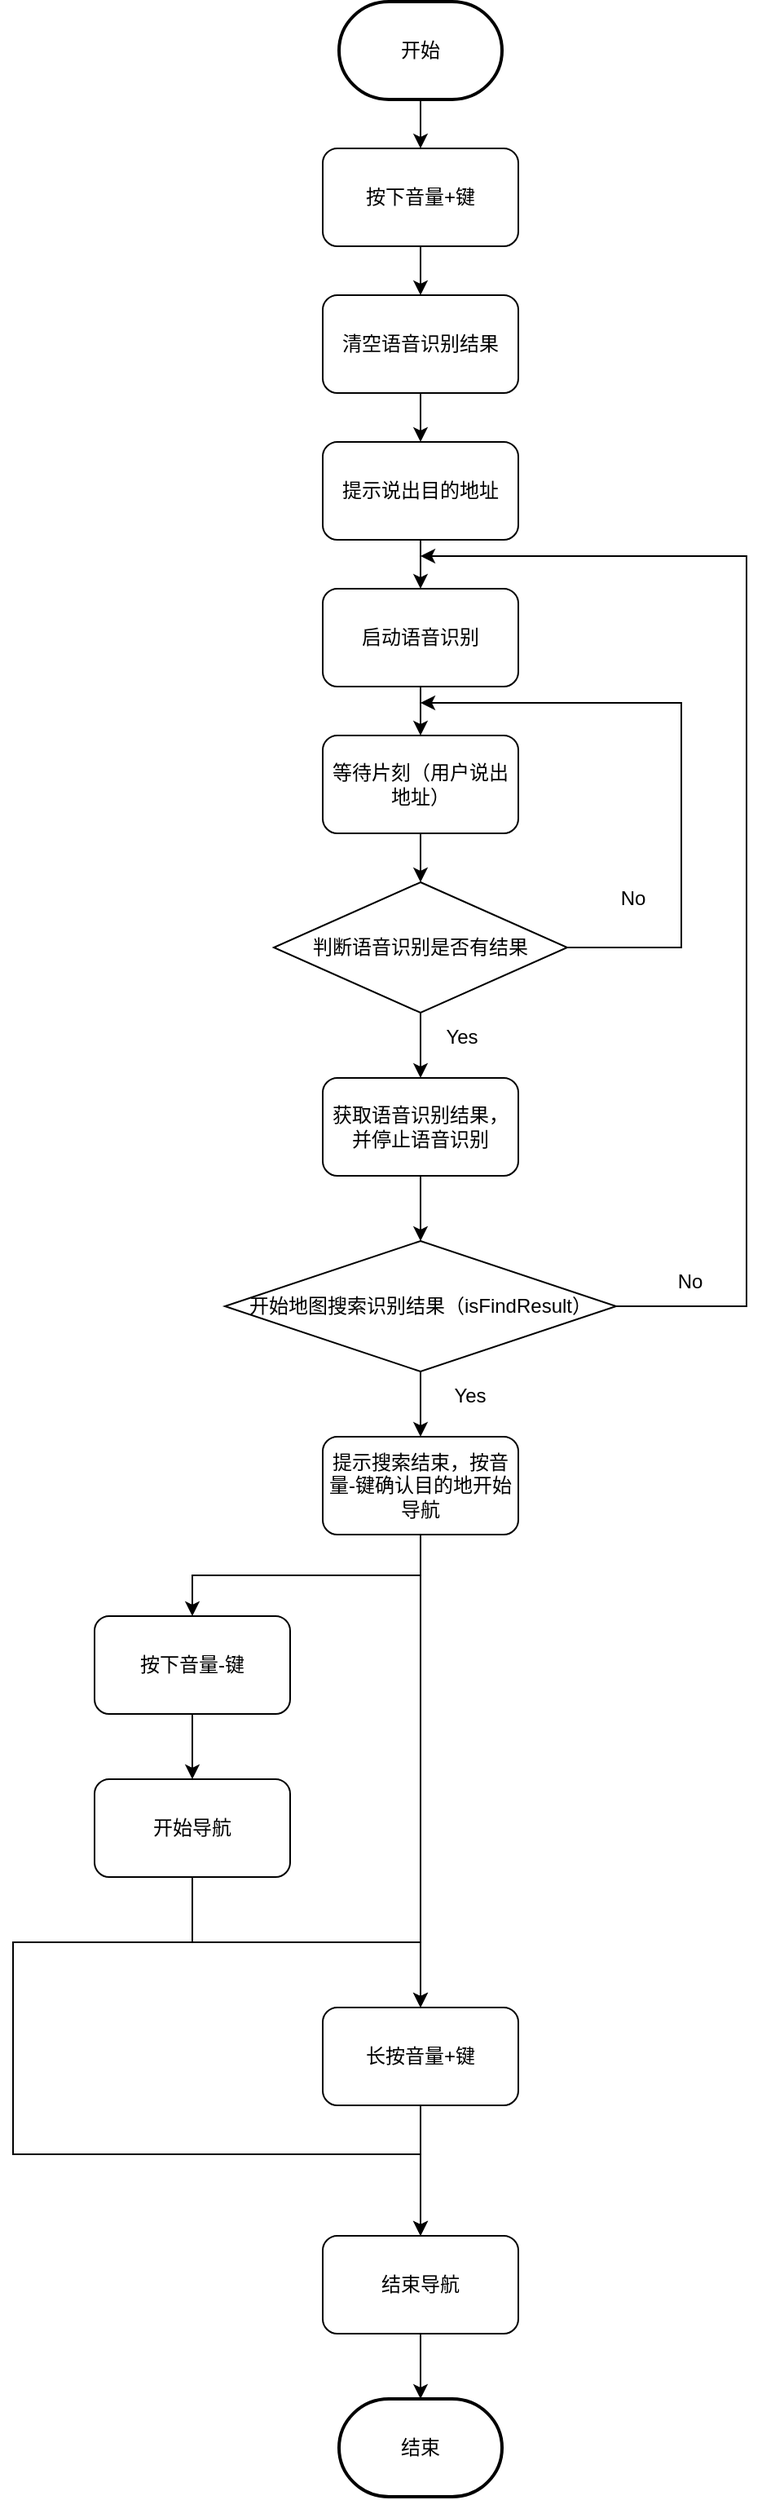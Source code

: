 <mxfile version="21.1.7" type="github">
  <diagram name="第 1 页" id="7jqmMN89N1RGDzaIRRP7">
    <mxGraphModel dx="2017" dy="2293" grid="1" gridSize="10" guides="1" tooltips="1" connect="1" arrows="1" fold="1" page="1" pageScale="1" pageWidth="827" pageHeight="1169" math="0" shadow="0">
      <root>
        <mxCell id="0" />
        <mxCell id="1" parent="0" />
        <mxCell id="3gdSS322Ge-Zu6Hdlfyi-32" value="" style="edgeStyle=orthogonalEdgeStyle;rounded=0;orthogonalLoop=1;jettySize=auto;html=1;" edge="1" parent="1" source="3gdSS322Ge-Zu6Hdlfyi-1" target="3gdSS322Ge-Zu6Hdlfyi-30">
          <mxGeometry relative="1" as="geometry" />
        </mxCell>
        <mxCell id="3gdSS322Ge-Zu6Hdlfyi-1" value="开始" style="strokeWidth=2;html=1;shape=mxgraph.flowchart.terminator;whiteSpace=wrap;" vertex="1" parent="1">
          <mxGeometry x="270" y="-70" width="100" height="60" as="geometry" />
        </mxCell>
        <mxCell id="3gdSS322Ge-Zu6Hdlfyi-2" value="结束" style="strokeWidth=2;html=1;shape=mxgraph.flowchart.terminator;whiteSpace=wrap;" vertex="1" parent="1">
          <mxGeometry x="270" y="1400" width="100" height="60" as="geometry" />
        </mxCell>
        <mxCell id="3gdSS322Ge-Zu6Hdlfyi-21" value="" style="edgeStyle=orthogonalEdgeStyle;rounded=0;orthogonalLoop=1;jettySize=auto;html=1;" edge="1" parent="1" source="3gdSS322Ge-Zu6Hdlfyi-3" target="3gdSS322Ge-Zu6Hdlfyi-4">
          <mxGeometry relative="1" as="geometry" />
        </mxCell>
        <mxCell id="3gdSS322Ge-Zu6Hdlfyi-3" value="清空语音识别结果" style="rounded=1;whiteSpace=wrap;html=1;" vertex="1" parent="1">
          <mxGeometry x="260" y="110" width="120" height="60" as="geometry" />
        </mxCell>
        <mxCell id="3gdSS322Ge-Zu6Hdlfyi-8" value="" style="edgeStyle=orthogonalEdgeStyle;rounded=0;orthogonalLoop=1;jettySize=auto;html=1;" edge="1" parent="1" source="3gdSS322Ge-Zu6Hdlfyi-4" target="3gdSS322Ge-Zu6Hdlfyi-5">
          <mxGeometry relative="1" as="geometry" />
        </mxCell>
        <mxCell id="3gdSS322Ge-Zu6Hdlfyi-4" value="提示说出目的地址" style="rounded=1;whiteSpace=wrap;html=1;" vertex="1" parent="1">
          <mxGeometry x="260" y="200" width="120" height="60" as="geometry" />
        </mxCell>
        <mxCell id="3gdSS322Ge-Zu6Hdlfyi-9" value="" style="edgeStyle=orthogonalEdgeStyle;rounded=0;orthogonalLoop=1;jettySize=auto;html=1;" edge="1" parent="1" source="3gdSS322Ge-Zu6Hdlfyi-5" target="3gdSS322Ge-Zu6Hdlfyi-6">
          <mxGeometry relative="1" as="geometry" />
        </mxCell>
        <mxCell id="3gdSS322Ge-Zu6Hdlfyi-5" value="启动语音识别" style="rounded=1;whiteSpace=wrap;html=1;" vertex="1" parent="1">
          <mxGeometry x="260" y="290" width="120" height="60" as="geometry" />
        </mxCell>
        <mxCell id="3gdSS322Ge-Zu6Hdlfyi-10" value="" style="edgeStyle=orthogonalEdgeStyle;rounded=0;orthogonalLoop=1;jettySize=auto;html=1;" edge="1" parent="1" source="3gdSS322Ge-Zu6Hdlfyi-6" target="3gdSS322Ge-Zu6Hdlfyi-7">
          <mxGeometry relative="1" as="geometry" />
        </mxCell>
        <mxCell id="3gdSS322Ge-Zu6Hdlfyi-6" value="等待片刻（用户说出地址）" style="rounded=1;whiteSpace=wrap;html=1;" vertex="1" parent="1">
          <mxGeometry x="260" y="380" width="120" height="60" as="geometry" />
        </mxCell>
        <mxCell id="3gdSS322Ge-Zu6Hdlfyi-11" style="edgeStyle=orthogonalEdgeStyle;rounded=0;orthogonalLoop=1;jettySize=auto;html=1;" edge="1" parent="1" source="3gdSS322Ge-Zu6Hdlfyi-7">
          <mxGeometry relative="1" as="geometry">
            <mxPoint x="320" y="360" as="targetPoint" />
            <Array as="points">
              <mxPoint x="480" y="510" />
              <mxPoint x="480" y="360" />
            </Array>
          </mxGeometry>
        </mxCell>
        <mxCell id="3gdSS322Ge-Zu6Hdlfyi-15" value="" style="edgeStyle=orthogonalEdgeStyle;rounded=0;orthogonalLoop=1;jettySize=auto;html=1;" edge="1" parent="1" source="3gdSS322Ge-Zu6Hdlfyi-7" target="3gdSS322Ge-Zu6Hdlfyi-14">
          <mxGeometry relative="1" as="geometry" />
        </mxCell>
        <mxCell id="3gdSS322Ge-Zu6Hdlfyi-7" value="判断语音识别是否有结果" style="rhombus;whiteSpace=wrap;html=1;" vertex="1" parent="1">
          <mxGeometry x="230" y="470" width="180" height="80" as="geometry" />
        </mxCell>
        <mxCell id="3gdSS322Ge-Zu6Hdlfyi-12" value="No" style="text;html=1;align=center;verticalAlign=middle;resizable=0;points=[];autosize=1;strokeColor=none;fillColor=none;" vertex="1" parent="1">
          <mxGeometry x="430" y="465" width="40" height="30" as="geometry" />
        </mxCell>
        <mxCell id="3gdSS322Ge-Zu6Hdlfyi-18" value="" style="edgeStyle=orthogonalEdgeStyle;rounded=0;orthogonalLoop=1;jettySize=auto;html=1;" edge="1" parent="1" source="3gdSS322Ge-Zu6Hdlfyi-14">
          <mxGeometry relative="1" as="geometry">
            <mxPoint x="320" y="690" as="targetPoint" />
          </mxGeometry>
        </mxCell>
        <mxCell id="3gdSS322Ge-Zu6Hdlfyi-14" value="获取语音识别结果，并停止语音识别" style="rounded=1;whiteSpace=wrap;html=1;" vertex="1" parent="1">
          <mxGeometry x="260" y="590" width="120" height="60" as="geometry" />
        </mxCell>
        <mxCell id="3gdSS322Ge-Zu6Hdlfyi-16" value="Yes" style="text;html=1;align=center;verticalAlign=middle;resizable=0;points=[];autosize=1;strokeColor=none;fillColor=none;" vertex="1" parent="1">
          <mxGeometry x="325" y="550" width="40" height="30" as="geometry" />
        </mxCell>
        <mxCell id="3gdSS322Ge-Zu6Hdlfyi-23" value="" style="edgeStyle=orthogonalEdgeStyle;rounded=0;orthogonalLoop=1;jettySize=auto;html=1;" edge="1" parent="1" source="3gdSS322Ge-Zu6Hdlfyi-19" target="3gdSS322Ge-Zu6Hdlfyi-20">
          <mxGeometry relative="1" as="geometry" />
        </mxCell>
        <mxCell id="3gdSS322Ge-Zu6Hdlfyi-25" style="edgeStyle=orthogonalEdgeStyle;rounded=0;orthogonalLoop=1;jettySize=auto;html=1;exitX=1;exitY=0.5;exitDx=0;exitDy=0;" edge="1" parent="1" source="3gdSS322Ge-Zu6Hdlfyi-19">
          <mxGeometry relative="1" as="geometry">
            <mxPoint x="320" y="270" as="targetPoint" />
            <Array as="points">
              <mxPoint x="520" y="730" />
              <mxPoint x="520" y="270" />
            </Array>
          </mxGeometry>
        </mxCell>
        <mxCell id="3gdSS322Ge-Zu6Hdlfyi-19" value="开始地图搜索识别结果（isFindResult&lt;span style=&quot;background-color: initial;&quot;&gt;）&lt;/span&gt;" style="rhombus;whiteSpace=wrap;html=1;" vertex="1" parent="1">
          <mxGeometry x="200" y="690" width="240" height="80" as="geometry" />
        </mxCell>
        <mxCell id="3gdSS322Ge-Zu6Hdlfyi-33" style="edgeStyle=orthogonalEdgeStyle;rounded=0;orthogonalLoop=1;jettySize=auto;html=1;entryX=0.5;entryY=0;entryDx=0;entryDy=0;exitX=0.5;exitY=1;exitDx=0;exitDy=0;" edge="1" parent="1" source="3gdSS322Ge-Zu6Hdlfyi-20" target="3gdSS322Ge-Zu6Hdlfyi-28">
          <mxGeometry relative="1" as="geometry" />
        </mxCell>
        <mxCell id="3gdSS322Ge-Zu6Hdlfyi-34" style="edgeStyle=orthogonalEdgeStyle;rounded=0;orthogonalLoop=1;jettySize=auto;html=1;entryX=0.5;entryY=0;entryDx=0;entryDy=0;exitX=0.5;exitY=1;exitDx=0;exitDy=0;" edge="1" parent="1" source="3gdSS322Ge-Zu6Hdlfyi-20" target="3gdSS322Ge-Zu6Hdlfyi-29">
          <mxGeometry relative="1" as="geometry" />
        </mxCell>
        <mxCell id="3gdSS322Ge-Zu6Hdlfyi-20" value="提示搜索结束，按音量-键确认目的地开始导航" style="rounded=1;whiteSpace=wrap;html=1;" vertex="1" parent="1">
          <mxGeometry x="260" y="810" width="120" height="60" as="geometry" />
        </mxCell>
        <mxCell id="3gdSS322Ge-Zu6Hdlfyi-26" value="No" style="text;html=1;align=center;verticalAlign=middle;resizable=0;points=[];autosize=1;strokeColor=none;fillColor=none;" vertex="1" parent="1">
          <mxGeometry x="465" y="700" width="40" height="30" as="geometry" />
        </mxCell>
        <mxCell id="3gdSS322Ge-Zu6Hdlfyi-27" value="Yes" style="text;html=1;align=center;verticalAlign=middle;resizable=0;points=[];autosize=1;strokeColor=none;fillColor=none;" vertex="1" parent="1">
          <mxGeometry x="330" y="770" width="40" height="30" as="geometry" />
        </mxCell>
        <mxCell id="3gdSS322Ge-Zu6Hdlfyi-37" value="" style="edgeStyle=orthogonalEdgeStyle;rounded=0;orthogonalLoop=1;jettySize=auto;html=1;" edge="1" parent="1" source="3gdSS322Ge-Zu6Hdlfyi-28" target="3gdSS322Ge-Zu6Hdlfyi-36">
          <mxGeometry relative="1" as="geometry" />
        </mxCell>
        <mxCell id="3gdSS322Ge-Zu6Hdlfyi-28" value="按下音量-键" style="rounded=1;whiteSpace=wrap;html=1;" vertex="1" parent="1">
          <mxGeometry x="120" y="920" width="120" height="60" as="geometry" />
        </mxCell>
        <mxCell id="3gdSS322Ge-Zu6Hdlfyi-48" value="" style="edgeStyle=orthogonalEdgeStyle;rounded=0;orthogonalLoop=1;jettySize=auto;html=1;" edge="1" parent="1" source="3gdSS322Ge-Zu6Hdlfyi-29" target="3gdSS322Ge-Zu6Hdlfyi-44">
          <mxGeometry relative="1" as="geometry" />
        </mxCell>
        <mxCell id="3gdSS322Ge-Zu6Hdlfyi-29" value="长按音量+键" style="rounded=1;whiteSpace=wrap;html=1;" vertex="1" parent="1">
          <mxGeometry x="260" y="1160" width="120" height="60" as="geometry" />
        </mxCell>
        <mxCell id="3gdSS322Ge-Zu6Hdlfyi-31" value="" style="edgeStyle=orthogonalEdgeStyle;rounded=0;orthogonalLoop=1;jettySize=auto;html=1;" edge="1" parent="1" source="3gdSS322Ge-Zu6Hdlfyi-30" target="3gdSS322Ge-Zu6Hdlfyi-3">
          <mxGeometry relative="1" as="geometry" />
        </mxCell>
        <mxCell id="3gdSS322Ge-Zu6Hdlfyi-30" value="按下音量+键" style="rounded=1;whiteSpace=wrap;html=1;" vertex="1" parent="1">
          <mxGeometry x="260" y="20" width="120" height="60" as="geometry" />
        </mxCell>
        <mxCell id="3gdSS322Ge-Zu6Hdlfyi-47" style="edgeStyle=orthogonalEdgeStyle;rounded=0;orthogonalLoop=1;jettySize=auto;html=1;exitX=0.5;exitY=1;exitDx=0;exitDy=0;entryX=0.5;entryY=0;entryDx=0;entryDy=0;" edge="1" parent="1" source="3gdSS322Ge-Zu6Hdlfyi-36" target="3gdSS322Ge-Zu6Hdlfyi-29">
          <mxGeometry relative="1" as="geometry" />
        </mxCell>
        <mxCell id="3gdSS322Ge-Zu6Hdlfyi-49" style="edgeStyle=orthogonalEdgeStyle;rounded=0;orthogonalLoop=1;jettySize=auto;html=1;exitX=0.5;exitY=1;exitDx=0;exitDy=0;entryX=0.5;entryY=0;entryDx=0;entryDy=0;" edge="1" parent="1" source="3gdSS322Ge-Zu6Hdlfyi-36" target="3gdSS322Ge-Zu6Hdlfyi-44">
          <mxGeometry relative="1" as="geometry">
            <Array as="points">
              <mxPoint x="180" y="1120" />
              <mxPoint x="70" y="1120" />
              <mxPoint x="70" y="1250" />
              <mxPoint x="320" y="1250" />
            </Array>
          </mxGeometry>
        </mxCell>
        <mxCell id="3gdSS322Ge-Zu6Hdlfyi-36" value="开始导航" style="rounded=1;whiteSpace=wrap;html=1;" vertex="1" parent="1">
          <mxGeometry x="120" y="1020" width="120" height="60" as="geometry" />
        </mxCell>
        <mxCell id="3gdSS322Ge-Zu6Hdlfyi-50" value="" style="edgeStyle=orthogonalEdgeStyle;rounded=0;orthogonalLoop=1;jettySize=auto;html=1;" edge="1" parent="1" source="3gdSS322Ge-Zu6Hdlfyi-44" target="3gdSS322Ge-Zu6Hdlfyi-2">
          <mxGeometry relative="1" as="geometry" />
        </mxCell>
        <mxCell id="3gdSS322Ge-Zu6Hdlfyi-44" value="结束导航" style="rounded=1;whiteSpace=wrap;html=1;" vertex="1" parent="1">
          <mxGeometry x="260" y="1300" width="120" height="60" as="geometry" />
        </mxCell>
      </root>
    </mxGraphModel>
  </diagram>
</mxfile>
